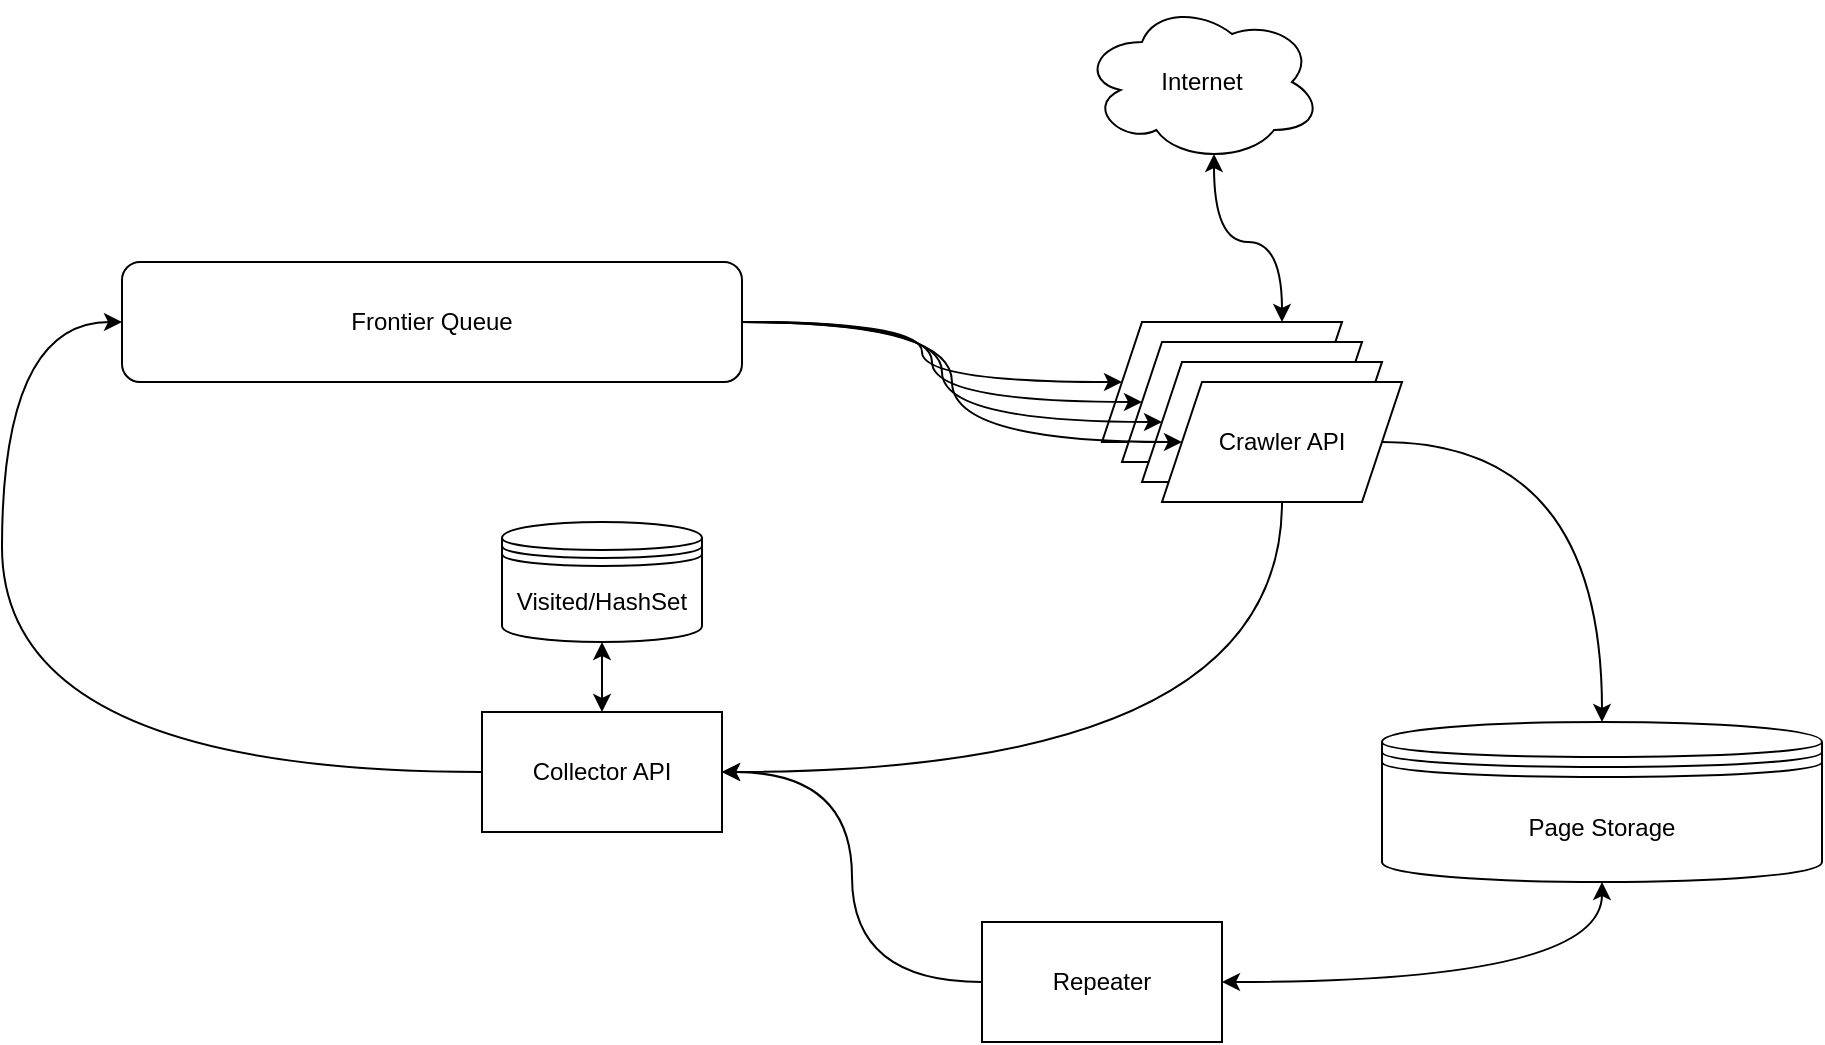 <mxfile version="16.0.2" type="device"><diagram id="l8l5jkCKSHWW55jYo056" name="Page-1"><mxGraphModel dx="1422" dy="881" grid="1" gridSize="10" guides="1" tooltips="1" connect="1" arrows="1" fold="1" page="1" pageScale="1" pageWidth="1100" pageHeight="850" math="0" shadow="0"><root><mxCell id="0"/><mxCell id="1" parent="0"/><mxCell id="9MWVswXJRzClw6tOpVFE-1" value="Frontier Queue" style="rounded=1;whiteSpace=wrap;html=1;" parent="1" vertex="1"><mxGeometry x="155" y="295" width="310" height="60" as="geometry"/></mxCell><mxCell id="9MWVswXJRzClw6tOpVFE-19" style="edgeStyle=orthogonalEdgeStyle;curved=1;rounded=0;orthogonalLoop=1;jettySize=auto;html=1;exitX=0.75;exitY=0;exitDx=0;exitDy=0;entryX=0.55;entryY=0.95;entryDx=0;entryDy=0;entryPerimeter=0;shadow=0;startArrow=classic;startFill=1;" parent="1" source="9MWVswXJRzClw6tOpVFE-2" target="9MWVswXJRzClw6tOpVFE-18" edge="1"><mxGeometry relative="1" as="geometry"/></mxCell><mxCell id="9MWVswXJRzClw6tOpVFE-31" style="edgeStyle=orthogonalEdgeStyle;curved=1;rounded=0;orthogonalLoop=1;jettySize=auto;html=1;exitX=0;exitY=0.5;exitDx=0;exitDy=0;entryX=1;entryY=0.5;entryDx=0;entryDy=0;shadow=0;startArrow=classic;startFill=1;endArrow=none;endFill=0;" parent="1" source="9MWVswXJRzClw6tOpVFE-2" target="9MWVswXJRzClw6tOpVFE-1" edge="1"><mxGeometry relative="1" as="geometry"/></mxCell><mxCell id="9MWVswXJRzClw6tOpVFE-2" value="" style="shape=parallelogram;perimeter=parallelogramPerimeter;whiteSpace=wrap;html=1;fixedSize=1;" parent="1" vertex="1"><mxGeometry x="645" y="325" width="120" height="60" as="geometry"/></mxCell><mxCell id="9MWVswXJRzClw6tOpVFE-32" style="edgeStyle=orthogonalEdgeStyle;curved=1;rounded=0;orthogonalLoop=1;jettySize=auto;html=1;exitX=0;exitY=0.5;exitDx=0;exitDy=0;entryX=1;entryY=0.5;entryDx=0;entryDy=0;shadow=0;startArrow=classic;startFill=1;endArrow=none;endFill=0;" parent="1" source="9MWVswXJRzClw6tOpVFE-5" target="9MWVswXJRzClw6tOpVFE-1" edge="1"><mxGeometry relative="1" as="geometry"/></mxCell><mxCell id="9MWVswXJRzClw6tOpVFE-5" value="" style="shape=parallelogram;perimeter=parallelogramPerimeter;whiteSpace=wrap;html=1;fixedSize=1;" parent="1" vertex="1"><mxGeometry x="655" y="335" width="120" height="60" as="geometry"/></mxCell><mxCell id="9MWVswXJRzClw6tOpVFE-33" style="edgeStyle=orthogonalEdgeStyle;curved=1;rounded=0;orthogonalLoop=1;jettySize=auto;html=1;exitX=0;exitY=0.5;exitDx=0;exitDy=0;entryX=1;entryY=0.5;entryDx=0;entryDy=0;shadow=0;startArrow=classic;startFill=1;endArrow=none;endFill=0;" parent="1" source="9MWVswXJRzClw6tOpVFE-6" target="9MWVswXJRzClw6tOpVFE-1" edge="1"><mxGeometry relative="1" as="geometry"/></mxCell><mxCell id="9MWVswXJRzClw6tOpVFE-6" value="" style="shape=parallelogram;perimeter=parallelogramPerimeter;whiteSpace=wrap;html=1;fixedSize=1;" parent="1" vertex="1"><mxGeometry x="665" y="345" width="120" height="60" as="geometry"/></mxCell><mxCell id="9MWVswXJRzClw6tOpVFE-21" style="edgeStyle=orthogonalEdgeStyle;curved=1;rounded=0;orthogonalLoop=1;jettySize=auto;html=1;exitX=1;exitY=0.5;exitDx=0;exitDy=0;entryX=0.5;entryY=0;entryDx=0;entryDy=0;shadow=0;startArrow=none;startFill=0;" parent="1" source="9MWVswXJRzClw6tOpVFE-7" target="9MWVswXJRzClw6tOpVFE-20" edge="1"><mxGeometry relative="1" as="geometry"><Array as="points"><mxPoint x="895" y="385"/></Array></mxGeometry></mxCell><mxCell id="9MWVswXJRzClw6tOpVFE-23" style="edgeStyle=orthogonalEdgeStyle;curved=1;rounded=0;orthogonalLoop=1;jettySize=auto;html=1;exitX=0.5;exitY=1;exitDx=0;exitDy=0;entryX=1;entryY=0.5;entryDx=0;entryDy=0;shadow=0;startArrow=none;startFill=0;" parent="1" source="9MWVswXJRzClw6tOpVFE-7" target="9MWVswXJRzClw6tOpVFE-22" edge="1"><mxGeometry relative="1" as="geometry"/></mxCell><mxCell id="9MWVswXJRzClw6tOpVFE-34" style="edgeStyle=orthogonalEdgeStyle;curved=1;rounded=0;orthogonalLoop=1;jettySize=auto;html=1;exitX=0;exitY=0.5;exitDx=0;exitDy=0;entryX=1;entryY=0.5;entryDx=0;entryDy=0;shadow=0;startArrow=classic;startFill=1;endArrow=none;endFill=0;" parent="1" source="9MWVswXJRzClw6tOpVFE-7" target="9MWVswXJRzClw6tOpVFE-1" edge="1"><mxGeometry relative="1" as="geometry"/></mxCell><mxCell id="9MWVswXJRzClw6tOpVFE-7" value="Crawler API" style="shape=parallelogram;perimeter=parallelogramPerimeter;whiteSpace=wrap;html=1;fixedSize=1;" parent="1" vertex="1"><mxGeometry x="675" y="355" width="120" height="60" as="geometry"/></mxCell><mxCell id="9MWVswXJRzClw6tOpVFE-18" value="Internet" style="ellipse;shape=cloud;whiteSpace=wrap;html=1;shadow=0;sketch=0;" parent="1" vertex="1"><mxGeometry x="635" y="165" width="120" height="80" as="geometry"/></mxCell><mxCell id="9MWVswXJRzClw6tOpVFE-20" value="Page Storage" style="shape=datastore;whiteSpace=wrap;html=1;shadow=0;sketch=0;" parent="1" vertex="1"><mxGeometry x="785" y="525" width="220" height="80" as="geometry"/></mxCell><mxCell id="9MWVswXJRzClw6tOpVFE-25" style="edgeStyle=orthogonalEdgeStyle;curved=1;rounded=0;orthogonalLoop=1;jettySize=auto;html=1;exitX=0.5;exitY=0;exitDx=0;exitDy=0;entryX=0.5;entryY=1;entryDx=0;entryDy=0;shadow=0;startArrow=classic;startFill=1;" parent="1" source="9MWVswXJRzClw6tOpVFE-22" target="9MWVswXJRzClw6tOpVFE-24" edge="1"><mxGeometry relative="1" as="geometry"/></mxCell><mxCell id="9MWVswXJRzClw6tOpVFE-26" style="edgeStyle=orthogonalEdgeStyle;curved=1;rounded=0;orthogonalLoop=1;jettySize=auto;html=1;exitX=0;exitY=0.5;exitDx=0;exitDy=0;entryX=0;entryY=0.5;entryDx=0;entryDy=0;shadow=0;startArrow=none;startFill=0;" parent="1" source="9MWVswXJRzClw6tOpVFE-22" target="9MWVswXJRzClw6tOpVFE-1" edge="1"><mxGeometry relative="1" as="geometry"><Array as="points"><mxPoint x="95" y="550"/><mxPoint x="95" y="325"/></Array></mxGeometry></mxCell><mxCell id="9MWVswXJRzClw6tOpVFE-22" value="Collector API" style="rounded=0;whiteSpace=wrap;html=1;shadow=0;sketch=0;" parent="1" vertex="1"><mxGeometry x="335" y="520" width="120" height="60" as="geometry"/></mxCell><mxCell id="9MWVswXJRzClw6tOpVFE-24" value="Visited/HashSet" style="shape=datastore;whiteSpace=wrap;html=1;shadow=0;sketch=0;" parent="1" vertex="1"><mxGeometry x="345" y="425" width="100" height="60" as="geometry"/></mxCell><mxCell id="9MWVswXJRzClw6tOpVFE-28" style="edgeStyle=orthogonalEdgeStyle;curved=1;rounded=0;orthogonalLoop=1;jettySize=auto;html=1;exitX=0;exitY=0.5;exitDx=0;exitDy=0;entryX=1;entryY=0.5;entryDx=0;entryDy=0;shadow=0;startArrow=none;startFill=0;" parent="1" source="9MWVswXJRzClw6tOpVFE-27" target="9MWVswXJRzClw6tOpVFE-22" edge="1"><mxGeometry relative="1" as="geometry"/></mxCell><mxCell id="9MWVswXJRzClw6tOpVFE-29" style="edgeStyle=orthogonalEdgeStyle;curved=1;rounded=0;orthogonalLoop=1;jettySize=auto;html=1;exitX=1;exitY=0.5;exitDx=0;exitDy=0;entryX=0.5;entryY=1;entryDx=0;entryDy=0;shadow=0;startArrow=classic;startFill=1;" parent="1" source="9MWVswXJRzClw6tOpVFE-27" target="9MWVswXJRzClw6tOpVFE-20" edge="1"><mxGeometry relative="1" as="geometry"/></mxCell><mxCell id="9MWVswXJRzClw6tOpVFE-27" value="Repeater" style="rounded=0;whiteSpace=wrap;html=1;shadow=0;sketch=0;" parent="1" vertex="1"><mxGeometry x="585" y="625" width="120" height="60" as="geometry"/></mxCell></root></mxGraphModel></diagram></mxfile>